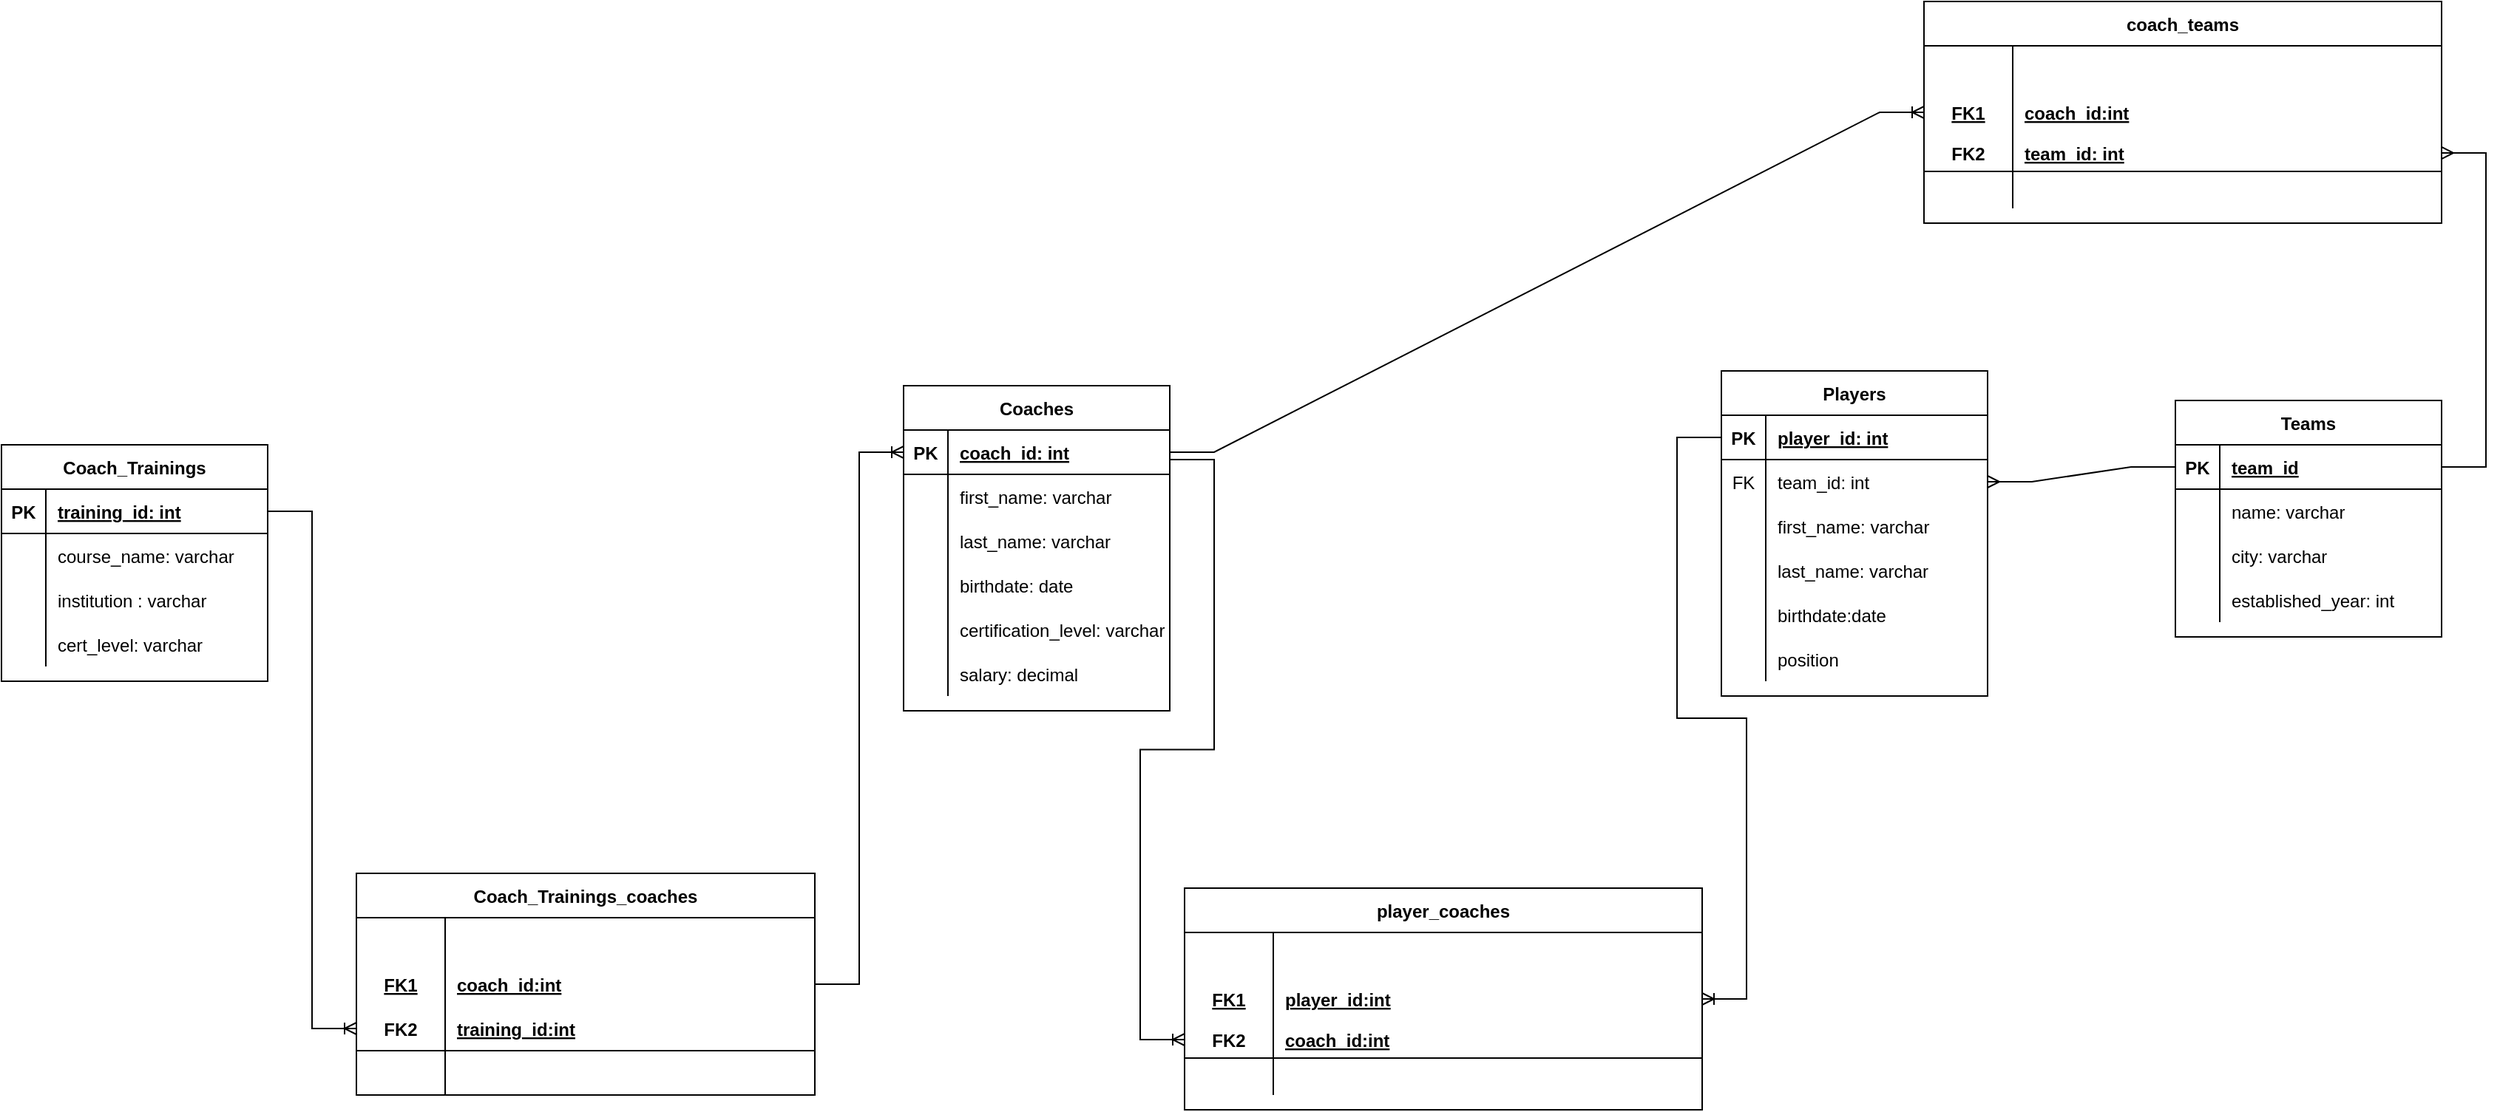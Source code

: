 <mxfile version="19.0.1" type="device"><diagram id="qHXEHWZE5J2mMzqrvL5O" name="Page-1"><mxGraphModel dx="3541" dy="2334" grid="1" gridSize="10" guides="1" tooltips="1" connect="1" arrows="1" fold="1" page="1" pageScale="1" pageWidth="827" pageHeight="1169" math="0" shadow="0"><root><mxCell id="0"/><mxCell id="1" parent="0"/><mxCell id="dPWB8FtGRA27vDHaKcm0-1" value="Coach_Trainings" style="shape=table;startSize=30;container=1;collapsible=1;childLayout=tableLayout;fixedRows=1;rowLines=0;fontStyle=1;align=center;resizeLast=1;" parent="1" vertex="1"><mxGeometry x="-930" y="250" width="180" height="160" as="geometry"/></mxCell><mxCell id="dPWB8FtGRA27vDHaKcm0-2" value="" style="shape=tableRow;horizontal=0;startSize=0;swimlaneHead=0;swimlaneBody=0;fillColor=none;collapsible=0;dropTarget=0;points=[[0,0.5],[1,0.5]];portConstraint=eastwest;top=0;left=0;right=0;bottom=1;" parent="dPWB8FtGRA27vDHaKcm0-1" vertex="1"><mxGeometry y="30" width="180" height="30" as="geometry"/></mxCell><mxCell id="dPWB8FtGRA27vDHaKcm0-3" value="PK" style="shape=partialRectangle;connectable=0;fillColor=none;top=0;left=0;bottom=0;right=0;fontStyle=1;overflow=hidden;" parent="dPWB8FtGRA27vDHaKcm0-2" vertex="1"><mxGeometry width="30" height="30" as="geometry"><mxRectangle width="30" height="30" as="alternateBounds"/></mxGeometry></mxCell><mxCell id="dPWB8FtGRA27vDHaKcm0-4" value="training_id: int" style="shape=partialRectangle;connectable=0;fillColor=none;top=0;left=0;bottom=0;right=0;align=left;spacingLeft=6;fontStyle=5;overflow=hidden;" parent="dPWB8FtGRA27vDHaKcm0-2" vertex="1"><mxGeometry x="30" width="150" height="30" as="geometry"><mxRectangle width="150" height="30" as="alternateBounds"/></mxGeometry></mxCell><mxCell id="dPWB8FtGRA27vDHaKcm0-5" value="" style="shape=tableRow;horizontal=0;startSize=0;swimlaneHead=0;swimlaneBody=0;fillColor=none;collapsible=0;dropTarget=0;points=[[0,0.5],[1,0.5]];portConstraint=eastwest;top=0;left=0;right=0;bottom=0;" parent="dPWB8FtGRA27vDHaKcm0-1" vertex="1"><mxGeometry y="60" width="180" height="30" as="geometry"/></mxCell><mxCell id="dPWB8FtGRA27vDHaKcm0-6" value="" style="shape=partialRectangle;connectable=0;fillColor=none;top=0;left=0;bottom=0;right=0;editable=1;overflow=hidden;" parent="dPWB8FtGRA27vDHaKcm0-5" vertex="1"><mxGeometry width="30" height="30" as="geometry"><mxRectangle width="30" height="30" as="alternateBounds"/></mxGeometry></mxCell><mxCell id="dPWB8FtGRA27vDHaKcm0-7" value="course_name: varchar" style="shape=partialRectangle;connectable=0;fillColor=none;top=0;left=0;bottom=0;right=0;align=left;spacingLeft=6;overflow=hidden;" parent="dPWB8FtGRA27vDHaKcm0-5" vertex="1"><mxGeometry x="30" width="150" height="30" as="geometry"><mxRectangle width="150" height="30" as="alternateBounds"/></mxGeometry></mxCell><mxCell id="dPWB8FtGRA27vDHaKcm0-8" value="" style="shape=tableRow;horizontal=0;startSize=0;swimlaneHead=0;swimlaneBody=0;fillColor=none;collapsible=0;dropTarget=0;points=[[0,0.5],[1,0.5]];portConstraint=eastwest;top=0;left=0;right=0;bottom=0;" parent="dPWB8FtGRA27vDHaKcm0-1" vertex="1"><mxGeometry y="90" width="180" height="30" as="geometry"/></mxCell><mxCell id="dPWB8FtGRA27vDHaKcm0-9" value="" style="shape=partialRectangle;connectable=0;fillColor=none;top=0;left=0;bottom=0;right=0;editable=1;overflow=hidden;" parent="dPWB8FtGRA27vDHaKcm0-8" vertex="1"><mxGeometry width="30" height="30" as="geometry"><mxRectangle width="30" height="30" as="alternateBounds"/></mxGeometry></mxCell><mxCell id="dPWB8FtGRA27vDHaKcm0-10" value="institution : varchar" style="shape=partialRectangle;connectable=0;fillColor=none;top=0;left=0;bottom=0;right=0;align=left;spacingLeft=6;overflow=hidden;" parent="dPWB8FtGRA27vDHaKcm0-8" vertex="1"><mxGeometry x="30" width="150" height="30" as="geometry"><mxRectangle width="150" height="30" as="alternateBounds"/></mxGeometry></mxCell><mxCell id="dPWB8FtGRA27vDHaKcm0-11" value="" style="shape=tableRow;horizontal=0;startSize=0;swimlaneHead=0;swimlaneBody=0;fillColor=none;collapsible=0;dropTarget=0;points=[[0,0.5],[1,0.5]];portConstraint=eastwest;top=0;left=0;right=0;bottom=0;" parent="dPWB8FtGRA27vDHaKcm0-1" vertex="1"><mxGeometry y="120" width="180" height="30" as="geometry"/></mxCell><mxCell id="dPWB8FtGRA27vDHaKcm0-12" value="" style="shape=partialRectangle;connectable=0;fillColor=none;top=0;left=0;bottom=0;right=0;editable=1;overflow=hidden;" parent="dPWB8FtGRA27vDHaKcm0-11" vertex="1"><mxGeometry width="30" height="30" as="geometry"><mxRectangle width="30" height="30" as="alternateBounds"/></mxGeometry></mxCell><mxCell id="dPWB8FtGRA27vDHaKcm0-13" value="cert_level: varchar" style="shape=partialRectangle;connectable=0;fillColor=none;top=0;left=0;bottom=0;right=0;align=left;spacingLeft=6;overflow=hidden;" parent="dPWB8FtGRA27vDHaKcm0-11" vertex="1"><mxGeometry x="30" width="150" height="30" as="geometry"><mxRectangle width="150" height="30" as="alternateBounds"/></mxGeometry></mxCell><mxCell id="dPWB8FtGRA27vDHaKcm0-14" value="Teams" style="shape=table;startSize=30;container=1;collapsible=1;childLayout=tableLayout;fixedRows=1;rowLines=0;fontStyle=1;align=center;resizeLast=1;" parent="1" vertex="1"><mxGeometry x="540" y="220" width="180" height="160" as="geometry"/></mxCell><mxCell id="dPWB8FtGRA27vDHaKcm0-15" value="" style="shape=tableRow;horizontal=0;startSize=0;swimlaneHead=0;swimlaneBody=0;fillColor=none;collapsible=0;dropTarget=0;points=[[0,0.5],[1,0.5]];portConstraint=eastwest;top=0;left=0;right=0;bottom=1;" parent="dPWB8FtGRA27vDHaKcm0-14" vertex="1"><mxGeometry y="30" width="180" height="30" as="geometry"/></mxCell><mxCell id="dPWB8FtGRA27vDHaKcm0-16" value="PK" style="shape=partialRectangle;connectable=0;fillColor=none;top=0;left=0;bottom=0;right=0;fontStyle=1;overflow=hidden;" parent="dPWB8FtGRA27vDHaKcm0-15" vertex="1"><mxGeometry width="30" height="30" as="geometry"><mxRectangle width="30" height="30" as="alternateBounds"/></mxGeometry></mxCell><mxCell id="dPWB8FtGRA27vDHaKcm0-17" value="team_id" style="shape=partialRectangle;connectable=0;fillColor=none;top=0;left=0;bottom=0;right=0;align=left;spacingLeft=6;fontStyle=5;overflow=hidden;" parent="dPWB8FtGRA27vDHaKcm0-15" vertex="1"><mxGeometry x="30" width="150" height="30" as="geometry"><mxRectangle width="150" height="30" as="alternateBounds"/></mxGeometry></mxCell><mxCell id="dPWB8FtGRA27vDHaKcm0-18" value="" style="shape=tableRow;horizontal=0;startSize=0;swimlaneHead=0;swimlaneBody=0;fillColor=none;collapsible=0;dropTarget=0;points=[[0,0.5],[1,0.5]];portConstraint=eastwest;top=0;left=0;right=0;bottom=0;" parent="dPWB8FtGRA27vDHaKcm0-14" vertex="1"><mxGeometry y="60" width="180" height="30" as="geometry"/></mxCell><mxCell id="dPWB8FtGRA27vDHaKcm0-19" value="" style="shape=partialRectangle;connectable=0;fillColor=none;top=0;left=0;bottom=0;right=0;editable=1;overflow=hidden;" parent="dPWB8FtGRA27vDHaKcm0-18" vertex="1"><mxGeometry width="30" height="30" as="geometry"><mxRectangle width="30" height="30" as="alternateBounds"/></mxGeometry></mxCell><mxCell id="dPWB8FtGRA27vDHaKcm0-20" value="name: varchar" style="shape=partialRectangle;connectable=0;fillColor=none;top=0;left=0;bottom=0;right=0;align=left;spacingLeft=6;overflow=hidden;" parent="dPWB8FtGRA27vDHaKcm0-18" vertex="1"><mxGeometry x="30" width="150" height="30" as="geometry"><mxRectangle width="150" height="30" as="alternateBounds"/></mxGeometry></mxCell><mxCell id="dPWB8FtGRA27vDHaKcm0-21" value="" style="shape=tableRow;horizontal=0;startSize=0;swimlaneHead=0;swimlaneBody=0;fillColor=none;collapsible=0;dropTarget=0;points=[[0,0.5],[1,0.5]];portConstraint=eastwest;top=0;left=0;right=0;bottom=0;" parent="dPWB8FtGRA27vDHaKcm0-14" vertex="1"><mxGeometry y="90" width="180" height="30" as="geometry"/></mxCell><mxCell id="dPWB8FtGRA27vDHaKcm0-22" value="" style="shape=partialRectangle;connectable=0;fillColor=none;top=0;left=0;bottom=0;right=0;editable=1;overflow=hidden;" parent="dPWB8FtGRA27vDHaKcm0-21" vertex="1"><mxGeometry width="30" height="30" as="geometry"><mxRectangle width="30" height="30" as="alternateBounds"/></mxGeometry></mxCell><mxCell id="dPWB8FtGRA27vDHaKcm0-23" value="city: varchar" style="shape=partialRectangle;connectable=0;fillColor=none;top=0;left=0;bottom=0;right=0;align=left;spacingLeft=6;overflow=hidden;" parent="dPWB8FtGRA27vDHaKcm0-21" vertex="1"><mxGeometry x="30" width="150" height="30" as="geometry"><mxRectangle width="150" height="30" as="alternateBounds"/></mxGeometry></mxCell><mxCell id="dPWB8FtGRA27vDHaKcm0-24" value="" style="shape=tableRow;horizontal=0;startSize=0;swimlaneHead=0;swimlaneBody=0;fillColor=none;collapsible=0;dropTarget=0;points=[[0,0.5],[1,0.5]];portConstraint=eastwest;top=0;left=0;right=0;bottom=0;" parent="dPWB8FtGRA27vDHaKcm0-14" vertex="1"><mxGeometry y="120" width="180" height="30" as="geometry"/></mxCell><mxCell id="dPWB8FtGRA27vDHaKcm0-25" value="" style="shape=partialRectangle;connectable=0;fillColor=none;top=0;left=0;bottom=0;right=0;editable=1;overflow=hidden;" parent="dPWB8FtGRA27vDHaKcm0-24" vertex="1"><mxGeometry width="30" height="30" as="geometry"><mxRectangle width="30" height="30" as="alternateBounds"/></mxGeometry></mxCell><mxCell id="dPWB8FtGRA27vDHaKcm0-26" value="established_year: int" style="shape=partialRectangle;connectable=0;fillColor=none;top=0;left=0;bottom=0;right=0;align=left;spacingLeft=6;overflow=hidden;" parent="dPWB8FtGRA27vDHaKcm0-24" vertex="1"><mxGeometry x="30" width="150" height="30" as="geometry"><mxRectangle width="150" height="30" as="alternateBounds"/></mxGeometry></mxCell><mxCell id="dPWB8FtGRA27vDHaKcm0-27" value="Players" style="shape=table;startSize=30;container=1;collapsible=1;childLayout=tableLayout;fixedRows=1;rowLines=0;fontStyle=1;align=center;resizeLast=1;" parent="1" vertex="1"><mxGeometry x="233" y="200" width="180" height="220" as="geometry"/></mxCell><mxCell id="dPWB8FtGRA27vDHaKcm0-28" value="" style="shape=tableRow;horizontal=0;startSize=0;swimlaneHead=0;swimlaneBody=0;fillColor=none;collapsible=0;dropTarget=0;points=[[0,0.5],[1,0.5]];portConstraint=eastwest;top=0;left=0;right=0;bottom=1;" parent="dPWB8FtGRA27vDHaKcm0-27" vertex="1"><mxGeometry y="30" width="180" height="30" as="geometry"/></mxCell><mxCell id="dPWB8FtGRA27vDHaKcm0-29" value="PK" style="shape=partialRectangle;connectable=0;fillColor=none;top=0;left=0;bottom=0;right=0;fontStyle=1;overflow=hidden;" parent="dPWB8FtGRA27vDHaKcm0-28" vertex="1"><mxGeometry width="30" height="30" as="geometry"><mxRectangle width="30" height="30" as="alternateBounds"/></mxGeometry></mxCell><mxCell id="dPWB8FtGRA27vDHaKcm0-30" value="player_id: int" style="shape=partialRectangle;connectable=0;fillColor=none;top=0;left=0;bottom=0;right=0;align=left;spacingLeft=6;fontStyle=5;overflow=hidden;" parent="dPWB8FtGRA27vDHaKcm0-28" vertex="1"><mxGeometry x="30" width="150" height="30" as="geometry"><mxRectangle width="150" height="30" as="alternateBounds"/></mxGeometry></mxCell><mxCell id="dPWB8FtGRA27vDHaKcm0-31" value="" style="shape=tableRow;horizontal=0;startSize=0;swimlaneHead=0;swimlaneBody=0;fillColor=none;collapsible=0;dropTarget=0;points=[[0,0.5],[1,0.5]];portConstraint=eastwest;top=0;left=0;right=0;bottom=0;" parent="dPWB8FtGRA27vDHaKcm0-27" vertex="1"><mxGeometry y="60" width="180" height="30" as="geometry"/></mxCell><mxCell id="dPWB8FtGRA27vDHaKcm0-32" value="FK" style="shape=partialRectangle;connectable=0;fillColor=none;top=0;left=0;bottom=0;right=0;editable=1;overflow=hidden;" parent="dPWB8FtGRA27vDHaKcm0-31" vertex="1"><mxGeometry width="30" height="30" as="geometry"><mxRectangle width="30" height="30" as="alternateBounds"/></mxGeometry></mxCell><mxCell id="dPWB8FtGRA27vDHaKcm0-33" value="team_id: int" style="shape=partialRectangle;connectable=0;fillColor=none;top=0;left=0;bottom=0;right=0;align=left;spacingLeft=6;overflow=hidden;" parent="dPWB8FtGRA27vDHaKcm0-31" vertex="1"><mxGeometry x="30" width="150" height="30" as="geometry"><mxRectangle width="150" height="30" as="alternateBounds"/></mxGeometry></mxCell><mxCell id="dPWB8FtGRA27vDHaKcm0-34" value="" style="shape=tableRow;horizontal=0;startSize=0;swimlaneHead=0;swimlaneBody=0;fillColor=none;collapsible=0;dropTarget=0;points=[[0,0.5],[1,0.5]];portConstraint=eastwest;top=0;left=0;right=0;bottom=0;" parent="dPWB8FtGRA27vDHaKcm0-27" vertex="1"><mxGeometry y="90" width="180" height="30" as="geometry"/></mxCell><mxCell id="dPWB8FtGRA27vDHaKcm0-35" value="" style="shape=partialRectangle;connectable=0;fillColor=none;top=0;left=0;bottom=0;right=0;editable=1;overflow=hidden;" parent="dPWB8FtGRA27vDHaKcm0-34" vertex="1"><mxGeometry width="30" height="30" as="geometry"><mxRectangle width="30" height="30" as="alternateBounds"/></mxGeometry></mxCell><mxCell id="dPWB8FtGRA27vDHaKcm0-36" value="first_name: varchar" style="shape=partialRectangle;connectable=0;fillColor=none;top=0;left=0;bottom=0;right=0;align=left;spacingLeft=6;overflow=hidden;" parent="dPWB8FtGRA27vDHaKcm0-34" vertex="1"><mxGeometry x="30" width="150" height="30" as="geometry"><mxRectangle width="150" height="30" as="alternateBounds"/></mxGeometry></mxCell><mxCell id="dPWB8FtGRA27vDHaKcm0-37" value="" style="shape=tableRow;horizontal=0;startSize=0;swimlaneHead=0;swimlaneBody=0;fillColor=none;collapsible=0;dropTarget=0;points=[[0,0.5],[1,0.5]];portConstraint=eastwest;top=0;left=0;right=0;bottom=0;" parent="dPWB8FtGRA27vDHaKcm0-27" vertex="1"><mxGeometry y="120" width="180" height="30" as="geometry"/></mxCell><mxCell id="dPWB8FtGRA27vDHaKcm0-38" value="" style="shape=partialRectangle;connectable=0;fillColor=none;top=0;left=0;bottom=0;right=0;editable=1;overflow=hidden;" parent="dPWB8FtGRA27vDHaKcm0-37" vertex="1"><mxGeometry width="30" height="30" as="geometry"><mxRectangle width="30" height="30" as="alternateBounds"/></mxGeometry></mxCell><mxCell id="dPWB8FtGRA27vDHaKcm0-39" value="last_name: varchar" style="shape=partialRectangle;connectable=0;fillColor=none;top=0;left=0;bottom=0;right=0;align=left;spacingLeft=6;overflow=hidden;" parent="dPWB8FtGRA27vDHaKcm0-37" vertex="1"><mxGeometry x="30" width="150" height="30" as="geometry"><mxRectangle width="150" height="30" as="alternateBounds"/></mxGeometry></mxCell><mxCell id="dPWB8FtGRA27vDHaKcm0-62" value="" style="shape=tableRow;horizontal=0;startSize=0;swimlaneHead=0;swimlaneBody=0;fillColor=none;collapsible=0;dropTarget=0;points=[[0,0.5],[1,0.5]];portConstraint=eastwest;top=0;left=0;right=0;bottom=0;" parent="dPWB8FtGRA27vDHaKcm0-27" vertex="1"><mxGeometry y="150" width="180" height="30" as="geometry"/></mxCell><mxCell id="dPWB8FtGRA27vDHaKcm0-63" value="" style="shape=partialRectangle;connectable=0;fillColor=none;top=0;left=0;bottom=0;right=0;editable=1;overflow=hidden;" parent="dPWB8FtGRA27vDHaKcm0-62" vertex="1"><mxGeometry width="30" height="30" as="geometry"><mxRectangle width="30" height="30" as="alternateBounds"/></mxGeometry></mxCell><mxCell id="dPWB8FtGRA27vDHaKcm0-64" value="birthdate:date" style="shape=partialRectangle;connectable=0;fillColor=none;top=0;left=0;bottom=0;right=0;align=left;spacingLeft=6;overflow=hidden;" parent="dPWB8FtGRA27vDHaKcm0-62" vertex="1"><mxGeometry x="30" width="150" height="30" as="geometry"><mxRectangle width="150" height="30" as="alternateBounds"/></mxGeometry></mxCell><mxCell id="dPWB8FtGRA27vDHaKcm0-65" value="" style="shape=tableRow;horizontal=0;startSize=0;swimlaneHead=0;swimlaneBody=0;fillColor=none;collapsible=0;dropTarget=0;points=[[0,0.5],[1,0.5]];portConstraint=eastwest;top=0;left=0;right=0;bottom=0;" parent="dPWB8FtGRA27vDHaKcm0-27" vertex="1"><mxGeometry y="180" width="180" height="30" as="geometry"/></mxCell><mxCell id="dPWB8FtGRA27vDHaKcm0-66" value="" style="shape=partialRectangle;connectable=0;fillColor=none;top=0;left=0;bottom=0;right=0;editable=1;overflow=hidden;" parent="dPWB8FtGRA27vDHaKcm0-65" vertex="1"><mxGeometry width="30" height="30" as="geometry"><mxRectangle width="30" height="30" as="alternateBounds"/></mxGeometry></mxCell><mxCell id="dPWB8FtGRA27vDHaKcm0-67" value="position" style="shape=partialRectangle;connectable=0;fillColor=none;top=0;left=0;bottom=0;right=0;align=left;spacingLeft=6;overflow=hidden;" parent="dPWB8FtGRA27vDHaKcm0-65" vertex="1"><mxGeometry x="30" width="150" height="30" as="geometry"><mxRectangle width="150" height="30" as="alternateBounds"/></mxGeometry></mxCell><mxCell id="dPWB8FtGRA27vDHaKcm0-40" value="Coaches" style="shape=table;startSize=30;container=1;collapsible=1;childLayout=tableLayout;fixedRows=1;rowLines=0;fontStyle=1;align=center;resizeLast=1;" parent="1" vertex="1"><mxGeometry x="-320" y="210" width="180" height="220" as="geometry"/></mxCell><mxCell id="dPWB8FtGRA27vDHaKcm0-41" value="" style="shape=tableRow;horizontal=0;startSize=0;swimlaneHead=0;swimlaneBody=0;fillColor=none;collapsible=0;dropTarget=0;points=[[0,0.5],[1,0.5]];portConstraint=eastwest;top=0;left=0;right=0;bottom=1;" parent="dPWB8FtGRA27vDHaKcm0-40" vertex="1"><mxGeometry y="30" width="180" height="30" as="geometry"/></mxCell><mxCell id="dPWB8FtGRA27vDHaKcm0-42" value="PK" style="shape=partialRectangle;connectable=0;fillColor=none;top=0;left=0;bottom=0;right=0;fontStyle=1;overflow=hidden;" parent="dPWB8FtGRA27vDHaKcm0-41" vertex="1"><mxGeometry width="30" height="30" as="geometry"><mxRectangle width="30" height="30" as="alternateBounds"/></mxGeometry></mxCell><mxCell id="dPWB8FtGRA27vDHaKcm0-43" value="coach_id: int" style="shape=partialRectangle;connectable=0;fillColor=none;top=0;left=0;bottom=0;right=0;align=left;spacingLeft=6;fontStyle=5;overflow=hidden;" parent="dPWB8FtGRA27vDHaKcm0-41" vertex="1"><mxGeometry x="30" width="150" height="30" as="geometry"><mxRectangle width="150" height="30" as="alternateBounds"/></mxGeometry></mxCell><mxCell id="dPWB8FtGRA27vDHaKcm0-44" value="" style="shape=tableRow;horizontal=0;startSize=0;swimlaneHead=0;swimlaneBody=0;fillColor=none;collapsible=0;dropTarget=0;points=[[0,0.5],[1,0.5]];portConstraint=eastwest;top=0;left=0;right=0;bottom=0;" parent="dPWB8FtGRA27vDHaKcm0-40" vertex="1"><mxGeometry y="60" width="180" height="30" as="geometry"/></mxCell><mxCell id="dPWB8FtGRA27vDHaKcm0-45" value="" style="shape=partialRectangle;connectable=0;fillColor=none;top=0;left=0;bottom=0;right=0;editable=1;overflow=hidden;" parent="dPWB8FtGRA27vDHaKcm0-44" vertex="1"><mxGeometry width="30" height="30" as="geometry"><mxRectangle width="30" height="30" as="alternateBounds"/></mxGeometry></mxCell><mxCell id="dPWB8FtGRA27vDHaKcm0-46" value="first_name: varchar" style="shape=partialRectangle;connectable=0;fillColor=none;top=0;left=0;bottom=0;right=0;align=left;spacingLeft=6;overflow=hidden;" parent="dPWB8FtGRA27vDHaKcm0-44" vertex="1"><mxGeometry x="30" width="150" height="30" as="geometry"><mxRectangle width="150" height="30" as="alternateBounds"/></mxGeometry></mxCell><mxCell id="dPWB8FtGRA27vDHaKcm0-47" value="" style="shape=tableRow;horizontal=0;startSize=0;swimlaneHead=0;swimlaneBody=0;fillColor=none;collapsible=0;dropTarget=0;points=[[0,0.5],[1,0.5]];portConstraint=eastwest;top=0;left=0;right=0;bottom=0;" parent="dPWB8FtGRA27vDHaKcm0-40" vertex="1"><mxGeometry y="90" width="180" height="30" as="geometry"/></mxCell><mxCell id="dPWB8FtGRA27vDHaKcm0-48" value="" style="shape=partialRectangle;connectable=0;fillColor=none;top=0;left=0;bottom=0;right=0;editable=1;overflow=hidden;" parent="dPWB8FtGRA27vDHaKcm0-47" vertex="1"><mxGeometry width="30" height="30" as="geometry"><mxRectangle width="30" height="30" as="alternateBounds"/></mxGeometry></mxCell><mxCell id="dPWB8FtGRA27vDHaKcm0-49" value="last_name: varchar" style="shape=partialRectangle;connectable=0;fillColor=none;top=0;left=0;bottom=0;right=0;align=left;spacingLeft=6;overflow=hidden;" parent="dPWB8FtGRA27vDHaKcm0-47" vertex="1"><mxGeometry x="30" width="150" height="30" as="geometry"><mxRectangle width="150" height="30" as="alternateBounds"/></mxGeometry></mxCell><mxCell id="dPWB8FtGRA27vDHaKcm0-50" value="" style="shape=tableRow;horizontal=0;startSize=0;swimlaneHead=0;swimlaneBody=0;fillColor=none;collapsible=0;dropTarget=0;points=[[0,0.5],[1,0.5]];portConstraint=eastwest;top=0;left=0;right=0;bottom=0;" parent="dPWB8FtGRA27vDHaKcm0-40" vertex="1"><mxGeometry y="120" width="180" height="30" as="geometry"/></mxCell><mxCell id="dPWB8FtGRA27vDHaKcm0-51" value="" style="shape=partialRectangle;connectable=0;fillColor=none;top=0;left=0;bottom=0;right=0;editable=1;overflow=hidden;" parent="dPWB8FtGRA27vDHaKcm0-50" vertex="1"><mxGeometry width="30" height="30" as="geometry"><mxRectangle width="30" height="30" as="alternateBounds"/></mxGeometry></mxCell><mxCell id="dPWB8FtGRA27vDHaKcm0-52" value="birthdate: date" style="shape=partialRectangle;connectable=0;fillColor=none;top=0;left=0;bottom=0;right=0;align=left;spacingLeft=6;overflow=hidden;" parent="dPWB8FtGRA27vDHaKcm0-50" vertex="1"><mxGeometry x="30" width="150" height="30" as="geometry"><mxRectangle width="150" height="30" as="alternateBounds"/></mxGeometry></mxCell><mxCell id="dPWB8FtGRA27vDHaKcm0-54" value="" style="shape=tableRow;horizontal=0;startSize=0;swimlaneHead=0;swimlaneBody=0;fillColor=none;collapsible=0;dropTarget=0;points=[[0,0.5],[1,0.5]];portConstraint=eastwest;top=0;left=0;right=0;bottom=0;" parent="dPWB8FtGRA27vDHaKcm0-40" vertex="1"><mxGeometry y="150" width="180" height="30" as="geometry"/></mxCell><mxCell id="dPWB8FtGRA27vDHaKcm0-55" value="" style="shape=partialRectangle;connectable=0;fillColor=none;top=0;left=0;bottom=0;right=0;editable=1;overflow=hidden;" parent="dPWB8FtGRA27vDHaKcm0-54" vertex="1"><mxGeometry width="30" height="30" as="geometry"><mxRectangle width="30" height="30" as="alternateBounds"/></mxGeometry></mxCell><mxCell id="dPWB8FtGRA27vDHaKcm0-56" value="certification_level: varchar" style="shape=partialRectangle;connectable=0;fillColor=none;top=0;left=0;bottom=0;right=0;align=left;spacingLeft=6;overflow=hidden;" parent="dPWB8FtGRA27vDHaKcm0-54" vertex="1"><mxGeometry x="30" width="150" height="30" as="geometry"><mxRectangle width="150" height="30" as="alternateBounds"/></mxGeometry></mxCell><mxCell id="dPWB8FtGRA27vDHaKcm0-58" value="" style="shape=tableRow;horizontal=0;startSize=0;swimlaneHead=0;swimlaneBody=0;fillColor=none;collapsible=0;dropTarget=0;points=[[0,0.5],[1,0.5]];portConstraint=eastwest;top=0;left=0;right=0;bottom=0;" parent="dPWB8FtGRA27vDHaKcm0-40" vertex="1"><mxGeometry y="180" width="180" height="30" as="geometry"/></mxCell><mxCell id="dPWB8FtGRA27vDHaKcm0-59" value="" style="shape=partialRectangle;connectable=0;fillColor=none;top=0;left=0;bottom=0;right=0;editable=1;overflow=hidden;" parent="dPWB8FtGRA27vDHaKcm0-58" vertex="1"><mxGeometry width="30" height="30" as="geometry"><mxRectangle width="30" height="30" as="alternateBounds"/></mxGeometry></mxCell><mxCell id="dPWB8FtGRA27vDHaKcm0-60" value="salary: decimal" style="shape=partialRectangle;connectable=0;fillColor=none;top=0;left=0;bottom=0;right=0;align=left;spacingLeft=6;overflow=hidden;" parent="dPWB8FtGRA27vDHaKcm0-58" vertex="1"><mxGeometry x="30" width="150" height="30" as="geometry"><mxRectangle width="150" height="30" as="alternateBounds"/></mxGeometry></mxCell><mxCell id="dPWB8FtGRA27vDHaKcm0-68" value="player_coaches" style="shape=table;startSize=30;container=1;collapsible=1;childLayout=tableLayout;fixedRows=1;rowLines=0;fontStyle=1;align=center;resizeLast=1;" parent="1" vertex="1"><mxGeometry x="-130" y="550" width="350" height="150" as="geometry"/></mxCell><mxCell id="dPWB8FtGRA27vDHaKcm0-69" value="" style="shape=tableRow;horizontal=0;startSize=0;swimlaneHead=0;swimlaneBody=0;fillColor=none;collapsible=0;dropTarget=0;points=[[0,0.5],[1,0.5]];portConstraint=eastwest;top=0;left=0;right=0;bottom=0;" parent="dPWB8FtGRA27vDHaKcm0-68" vertex="1"><mxGeometry y="30" width="350" height="30" as="geometry"/></mxCell><mxCell id="dPWB8FtGRA27vDHaKcm0-70" value="" style="shape=partialRectangle;connectable=0;fillColor=none;top=0;left=0;bottom=0;right=0;fontStyle=1;overflow=hidden;" parent="dPWB8FtGRA27vDHaKcm0-69" vertex="1"><mxGeometry width="60" height="30" as="geometry"><mxRectangle width="60" height="30" as="alternateBounds"/></mxGeometry></mxCell><mxCell id="dPWB8FtGRA27vDHaKcm0-71" value="" style="shape=partialRectangle;connectable=0;fillColor=none;top=0;left=0;bottom=0;right=0;align=left;spacingLeft=6;fontStyle=5;overflow=hidden;" parent="dPWB8FtGRA27vDHaKcm0-69" vertex="1"><mxGeometry x="60" width="290" height="30" as="geometry"><mxRectangle width="290" height="30" as="alternateBounds"/></mxGeometry></mxCell><mxCell id="dPWB8FtGRA27vDHaKcm0-82" value="" style="shape=tableRow;horizontal=0;startSize=0;swimlaneHead=0;swimlaneBody=0;fillColor=none;collapsible=0;dropTarget=0;points=[[0,0.5],[1,0.5]];portConstraint=eastwest;top=0;left=0;right=0;bottom=0;" parent="dPWB8FtGRA27vDHaKcm0-68" vertex="1"><mxGeometry y="60" width="350" height="30" as="geometry"/></mxCell><mxCell id="dPWB8FtGRA27vDHaKcm0-83" value="FK1" style="shape=partialRectangle;connectable=0;fillColor=none;top=0;left=0;bottom=0;right=0;editable=1;overflow=hidden;fontStyle=5" parent="dPWB8FtGRA27vDHaKcm0-82" vertex="1"><mxGeometry width="60" height="30" as="geometry"><mxRectangle width="60" height="30" as="alternateBounds"/></mxGeometry></mxCell><mxCell id="dPWB8FtGRA27vDHaKcm0-84" value="player_id:int" style="shape=partialRectangle;connectable=0;fillColor=none;top=0;left=0;bottom=0;right=0;align=left;spacingLeft=6;overflow=hidden;fontStyle=5" parent="dPWB8FtGRA27vDHaKcm0-82" vertex="1"><mxGeometry x="60" width="290" height="30" as="geometry"><mxRectangle width="290" height="30" as="alternateBounds"/></mxGeometry></mxCell><mxCell id="dPWB8FtGRA27vDHaKcm0-72" value="" style="shape=tableRow;horizontal=0;startSize=0;swimlaneHead=0;swimlaneBody=0;fillColor=none;collapsible=0;dropTarget=0;points=[[0,0.5],[1,0.5]];portConstraint=eastwest;top=0;left=0;right=0;bottom=1;" parent="dPWB8FtGRA27vDHaKcm0-68" vertex="1"><mxGeometry y="90" width="350" height="25" as="geometry"/></mxCell><mxCell id="dPWB8FtGRA27vDHaKcm0-73" value="FK2" style="shape=partialRectangle;connectable=0;fillColor=none;top=0;left=0;bottom=0;right=0;fontStyle=1;overflow=hidden;" parent="dPWB8FtGRA27vDHaKcm0-72" vertex="1"><mxGeometry width="60" height="25" as="geometry"><mxRectangle width="60" height="25" as="alternateBounds"/></mxGeometry></mxCell><mxCell id="dPWB8FtGRA27vDHaKcm0-74" value="coach_id:int" style="shape=partialRectangle;connectable=0;fillColor=none;top=0;left=0;bottom=0;right=0;align=left;spacingLeft=6;fontStyle=5;overflow=hidden;" parent="dPWB8FtGRA27vDHaKcm0-72" vertex="1"><mxGeometry x="60" width="290" height="25" as="geometry"><mxRectangle width="290" height="25" as="alternateBounds"/></mxGeometry></mxCell><mxCell id="dPWB8FtGRA27vDHaKcm0-75" value="" style="shape=tableRow;horizontal=0;startSize=0;swimlaneHead=0;swimlaneBody=0;fillColor=none;collapsible=0;dropTarget=0;points=[[0,0.5],[1,0.5]];portConstraint=eastwest;top=0;left=0;right=0;bottom=0;" parent="dPWB8FtGRA27vDHaKcm0-68" vertex="1"><mxGeometry y="115" width="350" height="25" as="geometry"/></mxCell><mxCell id="dPWB8FtGRA27vDHaKcm0-76" value="" style="shape=partialRectangle;connectable=0;fillColor=none;top=0;left=0;bottom=0;right=0;editable=1;overflow=hidden;" parent="dPWB8FtGRA27vDHaKcm0-75" vertex="1"><mxGeometry width="60" height="25" as="geometry"><mxRectangle width="60" height="25" as="alternateBounds"/></mxGeometry></mxCell><mxCell id="dPWB8FtGRA27vDHaKcm0-77" value="" style="shape=partialRectangle;connectable=0;fillColor=none;top=0;left=0;bottom=0;right=0;align=left;spacingLeft=6;overflow=hidden;" parent="dPWB8FtGRA27vDHaKcm0-75" vertex="1"><mxGeometry x="60" width="290" height="25" as="geometry"><mxRectangle width="290" height="25" as="alternateBounds"/></mxGeometry></mxCell><mxCell id="dPWB8FtGRA27vDHaKcm0-85" value="coach_teams" style="shape=table;startSize=30;container=1;collapsible=1;childLayout=tableLayout;fixedRows=1;rowLines=0;fontStyle=1;align=center;resizeLast=1;" parent="1" vertex="1"><mxGeometry x="370" y="-50" width="350" height="150" as="geometry"/></mxCell><mxCell id="dPWB8FtGRA27vDHaKcm0-86" value="" style="shape=tableRow;horizontal=0;startSize=0;swimlaneHead=0;swimlaneBody=0;fillColor=none;collapsible=0;dropTarget=0;points=[[0,0.5],[1,0.5]];portConstraint=eastwest;top=0;left=0;right=0;bottom=0;" parent="dPWB8FtGRA27vDHaKcm0-85" vertex="1"><mxGeometry y="30" width="350" height="30" as="geometry"/></mxCell><mxCell id="dPWB8FtGRA27vDHaKcm0-87" value="" style="shape=partialRectangle;connectable=0;fillColor=none;top=0;left=0;bottom=0;right=0;fontStyle=1;overflow=hidden;" parent="dPWB8FtGRA27vDHaKcm0-86" vertex="1"><mxGeometry width="60" height="30" as="geometry"><mxRectangle width="60" height="30" as="alternateBounds"/></mxGeometry></mxCell><mxCell id="dPWB8FtGRA27vDHaKcm0-88" value="" style="shape=partialRectangle;connectable=0;fillColor=none;top=0;left=0;bottom=0;right=0;align=left;spacingLeft=6;fontStyle=5;overflow=hidden;" parent="dPWB8FtGRA27vDHaKcm0-86" vertex="1"><mxGeometry x="60" width="290" height="30" as="geometry"><mxRectangle width="290" height="30" as="alternateBounds"/></mxGeometry></mxCell><mxCell id="dPWB8FtGRA27vDHaKcm0-89" value="" style="shape=tableRow;horizontal=0;startSize=0;swimlaneHead=0;swimlaneBody=0;fillColor=none;collapsible=0;dropTarget=0;points=[[0,0.5],[1,0.5]];portConstraint=eastwest;top=0;left=0;right=0;bottom=0;" parent="dPWB8FtGRA27vDHaKcm0-85" vertex="1"><mxGeometry y="60" width="350" height="30" as="geometry"/></mxCell><mxCell id="dPWB8FtGRA27vDHaKcm0-90" value="FK1" style="shape=partialRectangle;connectable=0;fillColor=none;top=0;left=0;bottom=0;right=0;editable=1;overflow=hidden;fontStyle=5" parent="dPWB8FtGRA27vDHaKcm0-89" vertex="1"><mxGeometry width="60" height="30" as="geometry"><mxRectangle width="60" height="30" as="alternateBounds"/></mxGeometry></mxCell><mxCell id="dPWB8FtGRA27vDHaKcm0-91" value="coach_id:int" style="shape=partialRectangle;connectable=0;fillColor=none;top=0;left=0;bottom=0;right=0;align=left;spacingLeft=6;overflow=hidden;fontStyle=5" parent="dPWB8FtGRA27vDHaKcm0-89" vertex="1"><mxGeometry x="60" width="290" height="30" as="geometry"><mxRectangle width="290" height="30" as="alternateBounds"/></mxGeometry></mxCell><mxCell id="dPWB8FtGRA27vDHaKcm0-92" value="" style="shape=tableRow;horizontal=0;startSize=0;swimlaneHead=0;swimlaneBody=0;fillColor=none;collapsible=0;dropTarget=0;points=[[0,0.5],[1,0.5]];portConstraint=eastwest;top=0;left=0;right=0;bottom=1;" parent="dPWB8FtGRA27vDHaKcm0-85" vertex="1"><mxGeometry y="90" width="350" height="25" as="geometry"/></mxCell><mxCell id="dPWB8FtGRA27vDHaKcm0-93" value="FK2" style="shape=partialRectangle;connectable=0;fillColor=none;top=0;left=0;bottom=0;right=0;fontStyle=1;overflow=hidden;" parent="dPWB8FtGRA27vDHaKcm0-92" vertex="1"><mxGeometry width="60" height="25" as="geometry"><mxRectangle width="60" height="25" as="alternateBounds"/></mxGeometry></mxCell><mxCell id="dPWB8FtGRA27vDHaKcm0-94" value="team_id: int" style="shape=partialRectangle;connectable=0;fillColor=none;top=0;left=0;bottom=0;right=0;align=left;spacingLeft=6;fontStyle=5;overflow=hidden;" parent="dPWB8FtGRA27vDHaKcm0-92" vertex="1"><mxGeometry x="60" width="290" height="25" as="geometry"><mxRectangle width="290" height="25" as="alternateBounds"/></mxGeometry></mxCell><mxCell id="dPWB8FtGRA27vDHaKcm0-95" value="" style="shape=tableRow;horizontal=0;startSize=0;swimlaneHead=0;swimlaneBody=0;fillColor=none;collapsible=0;dropTarget=0;points=[[0,0.5],[1,0.5]];portConstraint=eastwest;top=0;left=0;right=0;bottom=0;" parent="dPWB8FtGRA27vDHaKcm0-85" vertex="1"><mxGeometry y="115" width="350" height="25" as="geometry"/></mxCell><mxCell id="dPWB8FtGRA27vDHaKcm0-96" value="" style="shape=partialRectangle;connectable=0;fillColor=none;top=0;left=0;bottom=0;right=0;editable=1;overflow=hidden;" parent="dPWB8FtGRA27vDHaKcm0-95" vertex="1"><mxGeometry width="60" height="25" as="geometry"><mxRectangle width="60" height="25" as="alternateBounds"/></mxGeometry></mxCell><mxCell id="dPWB8FtGRA27vDHaKcm0-97" value="" style="shape=partialRectangle;connectable=0;fillColor=none;top=0;left=0;bottom=0;right=0;align=left;spacingLeft=6;overflow=hidden;" parent="dPWB8FtGRA27vDHaKcm0-95" vertex="1"><mxGeometry x="60" width="290" height="25" as="geometry"><mxRectangle width="290" height="25" as="alternateBounds"/></mxGeometry></mxCell><mxCell id="dPWB8FtGRA27vDHaKcm0-102" value="Coach_Trainings_coaches" style="shape=table;startSize=30;container=1;collapsible=1;childLayout=tableLayout;fixedRows=1;rowLines=0;fontStyle=1;align=center;resizeLast=1;" parent="1" vertex="1"><mxGeometry x="-690" y="540" width="310" height="150" as="geometry"/></mxCell><mxCell id="dPWB8FtGRA27vDHaKcm0-103" value="" style="shape=tableRow;horizontal=0;startSize=0;swimlaneHead=0;swimlaneBody=0;fillColor=none;collapsible=0;dropTarget=0;points=[[0,0.5],[1,0.5]];portConstraint=eastwest;top=0;left=0;right=0;bottom=0;" parent="dPWB8FtGRA27vDHaKcm0-102" vertex="1"><mxGeometry y="30" width="310" height="30" as="geometry"/></mxCell><mxCell id="dPWB8FtGRA27vDHaKcm0-104" value="" style="shape=partialRectangle;connectable=0;fillColor=none;top=0;left=0;bottom=0;right=0;fontStyle=1;overflow=hidden;" parent="dPWB8FtGRA27vDHaKcm0-103" vertex="1"><mxGeometry width="60" height="30" as="geometry"><mxRectangle width="60" height="30" as="alternateBounds"/></mxGeometry></mxCell><mxCell id="dPWB8FtGRA27vDHaKcm0-105" value="" style="shape=partialRectangle;connectable=0;fillColor=none;top=0;left=0;bottom=0;right=0;align=left;spacingLeft=6;fontStyle=5;overflow=hidden;" parent="dPWB8FtGRA27vDHaKcm0-103" vertex="1"><mxGeometry x="60" width="250" height="30" as="geometry"><mxRectangle width="250" height="30" as="alternateBounds"/></mxGeometry></mxCell><mxCell id="dPWB8FtGRA27vDHaKcm0-116" value="" style="shape=tableRow;horizontal=0;startSize=0;swimlaneHead=0;swimlaneBody=0;fillColor=none;collapsible=0;dropTarget=0;points=[[0,0.5],[1,0.5]];portConstraint=eastwest;top=0;left=0;right=0;bottom=0;" parent="dPWB8FtGRA27vDHaKcm0-102" vertex="1"><mxGeometry y="60" width="310" height="30" as="geometry"/></mxCell><mxCell id="dPWB8FtGRA27vDHaKcm0-117" value="FK1" style="shape=partialRectangle;connectable=0;fillColor=none;top=0;left=0;bottom=0;right=0;editable=1;overflow=hidden;fontStyle=5" parent="dPWB8FtGRA27vDHaKcm0-116" vertex="1"><mxGeometry width="60" height="30" as="geometry"><mxRectangle width="60" height="30" as="alternateBounds"/></mxGeometry></mxCell><mxCell id="dPWB8FtGRA27vDHaKcm0-118" value="coach_id:int" style="shape=partialRectangle;connectable=0;fillColor=none;top=0;left=0;bottom=0;right=0;align=left;spacingLeft=6;overflow=hidden;fontStyle=5" parent="dPWB8FtGRA27vDHaKcm0-116" vertex="1"><mxGeometry x="60" width="250" height="30" as="geometry"><mxRectangle width="250" height="30" as="alternateBounds"/></mxGeometry></mxCell><mxCell id="dPWB8FtGRA27vDHaKcm0-106" value="" style="shape=tableRow;horizontal=0;startSize=0;swimlaneHead=0;swimlaneBody=0;fillColor=none;collapsible=0;dropTarget=0;points=[[0,0.5],[1,0.5]];portConstraint=eastwest;top=0;left=0;right=0;bottom=1;" parent="dPWB8FtGRA27vDHaKcm0-102" vertex="1"><mxGeometry y="90" width="310" height="30" as="geometry"/></mxCell><mxCell id="dPWB8FtGRA27vDHaKcm0-107" value="FK2" style="shape=partialRectangle;connectable=0;fillColor=none;top=0;left=0;bottom=0;right=0;fontStyle=1;overflow=hidden;" parent="dPWB8FtGRA27vDHaKcm0-106" vertex="1"><mxGeometry width="60" height="30" as="geometry"><mxRectangle width="60" height="30" as="alternateBounds"/></mxGeometry></mxCell><mxCell id="dPWB8FtGRA27vDHaKcm0-108" value="training_id:int" style="shape=partialRectangle;connectable=0;fillColor=none;top=0;left=0;bottom=0;right=0;align=left;spacingLeft=6;fontStyle=5;overflow=hidden;" parent="dPWB8FtGRA27vDHaKcm0-106" vertex="1"><mxGeometry x="60" width="250" height="30" as="geometry"><mxRectangle width="250" height="30" as="alternateBounds"/></mxGeometry></mxCell><mxCell id="dPWB8FtGRA27vDHaKcm0-112" value="" style="shape=tableRow;horizontal=0;startSize=0;swimlaneHead=0;swimlaneBody=0;fillColor=none;collapsible=0;dropTarget=0;points=[[0,0.5],[1,0.5]];portConstraint=eastwest;top=0;left=0;right=0;bottom=0;" parent="dPWB8FtGRA27vDHaKcm0-102" vertex="1"><mxGeometry y="120" width="310" height="30" as="geometry"/></mxCell><mxCell id="dPWB8FtGRA27vDHaKcm0-113" value="" style="shape=partialRectangle;connectable=0;fillColor=none;top=0;left=0;bottom=0;right=0;editable=1;overflow=hidden;" parent="dPWB8FtGRA27vDHaKcm0-112" vertex="1"><mxGeometry width="60" height="30" as="geometry"><mxRectangle width="60" height="30" as="alternateBounds"/></mxGeometry></mxCell><mxCell id="dPWB8FtGRA27vDHaKcm0-114" value="" style="shape=partialRectangle;connectable=0;fillColor=none;top=0;left=0;bottom=0;right=0;align=left;spacingLeft=6;overflow=hidden;" parent="dPWB8FtGRA27vDHaKcm0-112" vertex="1"><mxGeometry x="60" width="250" height="30" as="geometry"><mxRectangle width="250" height="30" as="alternateBounds"/></mxGeometry></mxCell><mxCell id="dPWB8FtGRA27vDHaKcm0-141" value="" style="edgeStyle=entityRelationEdgeStyle;fontSize=12;html=1;endArrow=ERoneToMany;rounded=0;entryX=0;entryY=0.5;entryDx=0;entryDy=0;exitX=1;exitY=0.5;exitDx=0;exitDy=0;" parent="1" source="dPWB8FtGRA27vDHaKcm0-2" target="dPWB8FtGRA27vDHaKcm0-106" edge="1"><mxGeometry width="100" height="100" relative="1" as="geometry"><mxPoint x="-810" y="460" as="sourcePoint"/><mxPoint x="-90" y="280" as="targetPoint"/></mxGeometry></mxCell><mxCell id="dPWB8FtGRA27vDHaKcm0-142" value="" style="edgeStyle=entityRelationEdgeStyle;fontSize=12;html=1;endArrow=ERoneToMany;rounded=0;entryX=0;entryY=0.5;entryDx=0;entryDy=0;exitX=1;exitY=0.5;exitDx=0;exitDy=0;" parent="1" source="dPWB8FtGRA27vDHaKcm0-116" target="dPWB8FtGRA27vDHaKcm0-41" edge="1"><mxGeometry width="100" height="100" relative="1" as="geometry"><mxPoint x="-550" y="380" as="sourcePoint"/><mxPoint x="-430" y="250" as="targetPoint"/></mxGeometry></mxCell><mxCell id="dPWB8FtGRA27vDHaKcm0-144" value="" style="edgeStyle=entityRelationEdgeStyle;fontSize=12;html=1;endArrow=ERoneToMany;rounded=0;entryX=0;entryY=0.5;entryDx=0;entryDy=0;exitX=1;exitY=0.5;exitDx=0;exitDy=0;" parent="1" source="dPWB8FtGRA27vDHaKcm0-41" target="dPWB8FtGRA27vDHaKcm0-89" edge="1"><mxGeometry width="100" height="100" relative="1" as="geometry"><mxPoint x="-500" y="390" as="sourcePoint"/><mxPoint x="-440" y="30" as="targetPoint"/></mxGeometry></mxCell><mxCell id="dPWB8FtGRA27vDHaKcm0-145" value="" style="edgeStyle=entityRelationEdgeStyle;fontSize=12;html=1;endArrow=ERoneToMany;rounded=0;entryX=0;entryY=0.5;entryDx=0;entryDy=0;" parent="1" target="dPWB8FtGRA27vDHaKcm0-72" edge="1"><mxGeometry width="100" height="100" relative="1" as="geometry"><mxPoint x="-140" y="260" as="sourcePoint"/><mxPoint x="-680" y="655" as="targetPoint"/></mxGeometry></mxCell><mxCell id="dPWB8FtGRA27vDHaKcm0-146" value="" style="edgeStyle=entityRelationEdgeStyle;fontSize=12;html=1;endArrow=ERoneToMany;rounded=0;entryX=1;entryY=0.5;entryDx=0;entryDy=0;exitX=0;exitY=0.5;exitDx=0;exitDy=0;" parent="1" source="dPWB8FtGRA27vDHaKcm0-28" target="dPWB8FtGRA27vDHaKcm0-82" edge="1"><mxGeometry width="100" height="100" relative="1" as="geometry"><mxPoint x="110" y="350" as="sourcePoint"/><mxPoint x="290" y="622.5" as="targetPoint"/></mxGeometry></mxCell><mxCell id="dPWB8FtGRA27vDHaKcm0-147" value="" style="edgeStyle=entityRelationEdgeStyle;fontSize=12;html=1;endArrow=ERmany;rounded=0;exitX=1;exitY=0.5;exitDx=0;exitDy=0;entryX=1;entryY=0.5;entryDx=0;entryDy=0;" parent="1" source="dPWB8FtGRA27vDHaKcm0-15" target="dPWB8FtGRA27vDHaKcm0-92" edge="1"><mxGeometry width="100" height="100" relative="1" as="geometry"><mxPoint x="430" y="380" as="sourcePoint"/><mxPoint x="450" y="20" as="targetPoint"/></mxGeometry></mxCell><mxCell id="dPWB8FtGRA27vDHaKcm0-148" value="" style="edgeStyle=entityRelationEdgeStyle;fontSize=12;html=1;endArrow=ERmany;rounded=0;entryX=1;entryY=0.5;entryDx=0;entryDy=0;exitX=0;exitY=0.5;exitDx=0;exitDy=0;" parent="1" source="dPWB8FtGRA27vDHaKcm0-15" target="dPWB8FtGRA27vDHaKcm0-31" edge="1"><mxGeometry width="100" height="100" relative="1" as="geometry"><mxPoint x="430" y="380" as="sourcePoint"/><mxPoint x="530" y="280" as="targetPoint"/></mxGeometry></mxCell></root></mxGraphModel></diagram></mxfile>